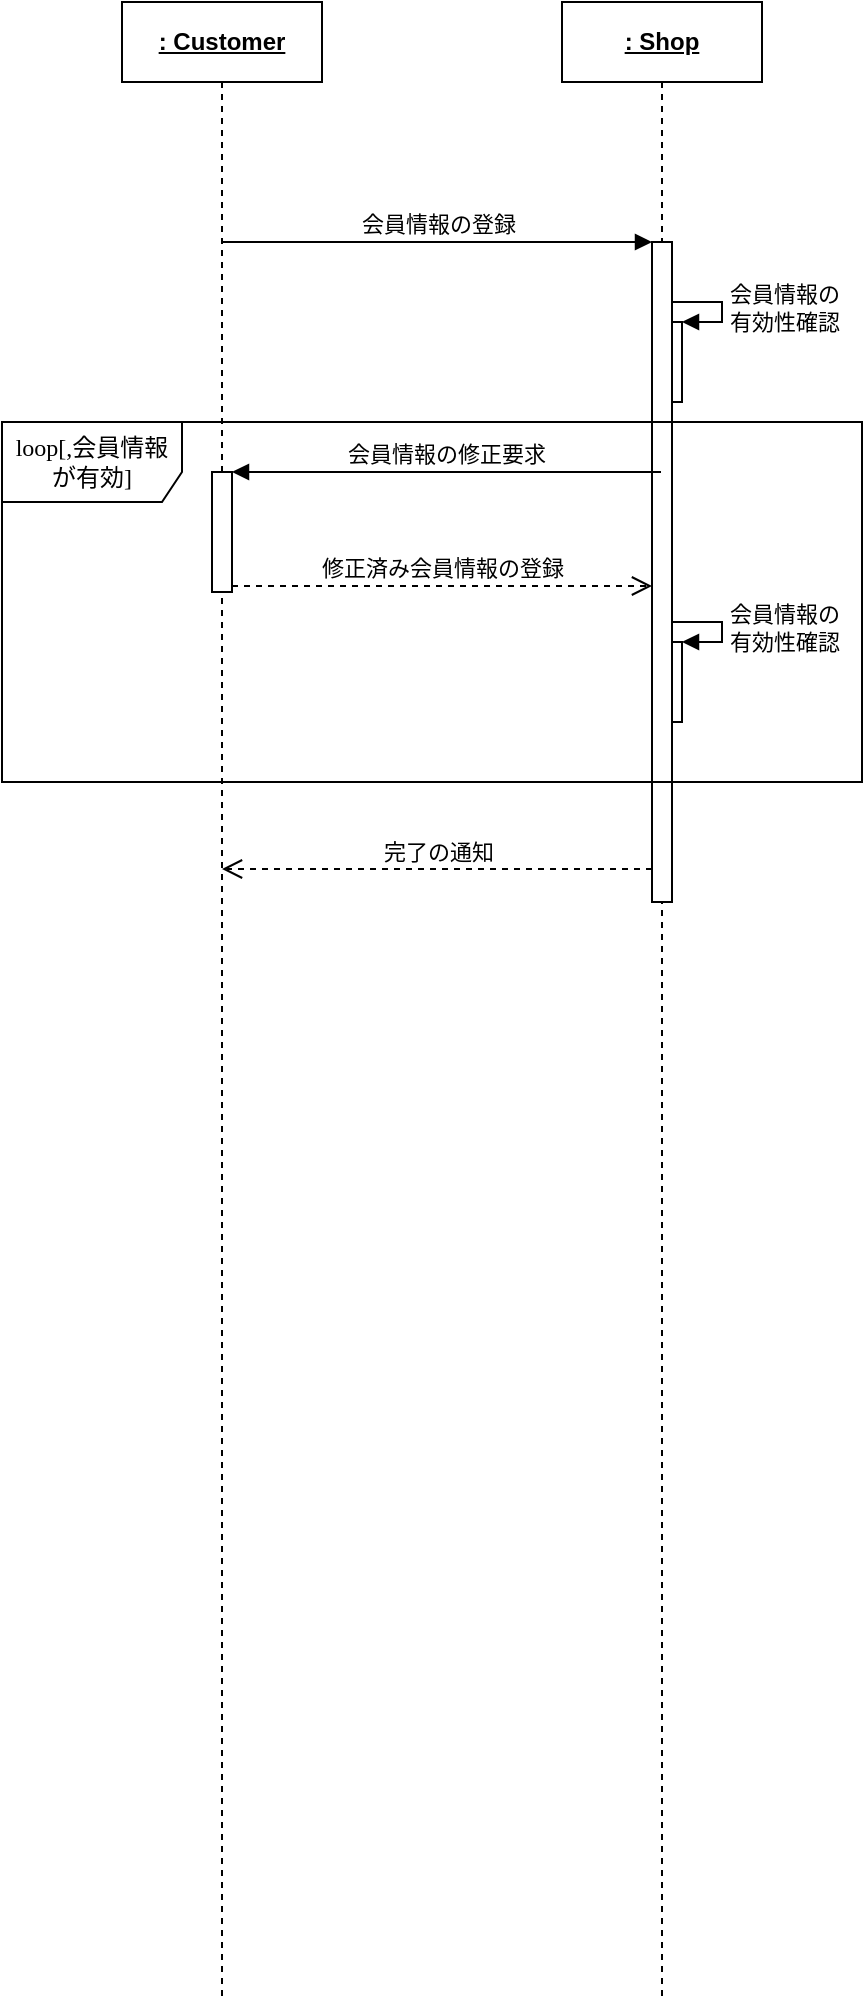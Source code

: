<mxfile version="13.9.1" type="device"><diagram id="MkVmbHgHNmS_N_z46dxM" name="Page-1"><mxGraphModel dx="1422" dy="800" grid="1" gridSize="10" guides="1" tooltips="1" connect="1" arrows="1" fold="1" page="1" pageScale="1" pageWidth="827" pageHeight="1169" math="0" shadow="0"><root><mxCell id="0"/><mxCell id="1" parent="0"/><mxCell id="kOaj7a5wRz8EKeFPACqk-1" value="&lt;u&gt;&lt;b&gt;: Customer&lt;/b&gt;&lt;/u&gt;" style="shape=umlLifeline;perimeter=lifelinePerimeter;whiteSpace=wrap;html=1;container=1;collapsible=0;recursiveResize=0;outlineConnect=0;" vertex="1" parent="1"><mxGeometry x="90" y="120" width="100" height="1000" as="geometry"/></mxCell><mxCell id="kOaj7a5wRz8EKeFPACqk-11" value="" style="html=1;points=[];perimeter=orthogonalPerimeter;fontFamily=&quot;Roboto mono&quot;;fontSource=https%3A%2F%2Ffonts.googleapis.com%2Fcss%3Ffamily%3D%2522Roboto%2Bmono%2522;" vertex="1" parent="kOaj7a5wRz8EKeFPACqk-1"><mxGeometry x="45" y="235" width="10" height="60" as="geometry"/></mxCell><mxCell id="kOaj7a5wRz8EKeFPACqk-4" value="&lt;u&gt;&lt;b&gt;: Shop&lt;/b&gt;&lt;/u&gt;" style="shape=umlLifeline;perimeter=lifelinePerimeter;whiteSpace=wrap;html=1;container=1;collapsible=0;recursiveResize=0;outlineConnect=0;" vertex="1" parent="1"><mxGeometry x="310" y="120" width="100" height="1000" as="geometry"/></mxCell><mxCell id="kOaj7a5wRz8EKeFPACqk-9" value="" style="html=1;points=[];perimeter=orthogonalPerimeter;fontFamily=&quot;Roboto mono&quot;;fontSource=https%3A%2F%2Ffonts.googleapis.com%2Fcss%3Ffamily%3D%2522Roboto%2Bmono%2522;" vertex="1" parent="kOaj7a5wRz8EKeFPACqk-4"><mxGeometry x="50" y="160" width="10" height="40" as="geometry"/></mxCell><mxCell id="kOaj7a5wRz8EKeFPACqk-10" value="会員情報の&lt;br&gt;有効性確認" style="edgeStyle=orthogonalEdgeStyle;html=1;align=left;spacingLeft=2;endArrow=block;rounded=0;entryX=1;entryY=0;fontFamily=&quot;Roboto mono&quot;;fontSource=https%3A%2F%2Ffonts.googleapis.com%2Fcss%3Ffamily%3D%2522Roboto%2Bmono%2522;" edge="1" target="kOaj7a5wRz8EKeFPACqk-9" parent="kOaj7a5wRz8EKeFPACqk-4"><mxGeometry relative="1" as="geometry"><mxPoint x="55" y="150" as="sourcePoint"/><Array as="points"><mxPoint x="80" y="150"/></Array></mxGeometry></mxCell><mxCell id="kOaj7a5wRz8EKeFPACqk-14" value="" style="html=1;points=[];perimeter=orthogonalPerimeter;fontFamily=&quot;Roboto mono&quot;;fontSource=https%3A%2F%2Ffonts.googleapis.com%2Fcss%3Ffamily%3D%2522Roboto%2Bmono%2522;" vertex="1" parent="kOaj7a5wRz8EKeFPACqk-4"><mxGeometry x="50" y="320" width="10" height="40" as="geometry"/></mxCell><mxCell id="kOaj7a5wRz8EKeFPACqk-15" value="会員情報の&lt;br&gt;有効性確認" style="edgeStyle=orthogonalEdgeStyle;html=1;align=left;spacingLeft=2;endArrow=block;rounded=0;entryX=1;entryY=0;fontFamily=&quot;Roboto mono&quot;;fontSource=https%3A%2F%2Ffonts.googleapis.com%2Fcss%3Ffamily%3D%2522Roboto%2Bmono%2522;" edge="1" parent="kOaj7a5wRz8EKeFPACqk-4" target="kOaj7a5wRz8EKeFPACqk-14"><mxGeometry relative="1" as="geometry"><mxPoint x="55" y="310" as="sourcePoint"/><Array as="points"><mxPoint x="80" y="310"/></Array></mxGeometry></mxCell><mxCell id="kOaj7a5wRz8EKeFPACqk-5" value="" style="html=1;points=[];perimeter=orthogonalPerimeter;fontFamily=&quot;Roboto mono&quot;;fontSource=https%3A%2F%2Ffonts.googleapis.com%2Fcss%3Ffamily%3D%2522Roboto%2Bmono%2522;" vertex="1" parent="kOaj7a5wRz8EKeFPACqk-4"><mxGeometry x="45" y="120" width="10" height="330" as="geometry"/></mxCell><mxCell id="kOaj7a5wRz8EKeFPACqk-6" value="会員情報の登録" style="html=1;verticalAlign=bottom;endArrow=block;entryX=0;entryY=0;fontFamily=&quot;Roboto mono&quot;;fontSource=https%3A%2F%2Ffonts.googleapis.com%2Fcss%3Ffamily%3D%2522Roboto%2Bmono%2522;" edge="1" target="kOaj7a5wRz8EKeFPACqk-5" parent="1" source="kOaj7a5wRz8EKeFPACqk-1"><mxGeometry relative="1" as="geometry"><mxPoint x="220" y="240" as="sourcePoint"/></mxGeometry></mxCell><mxCell id="kOaj7a5wRz8EKeFPACqk-7" value="完了の通知" style="html=1;verticalAlign=bottom;endArrow=open;dashed=1;endSize=8;exitX=0;exitY=0.95;fontFamily=&quot;Roboto mono&quot;;fontSource=https%3A%2F%2Ffonts.googleapis.com%2Fcss%3Ffamily%3D%2522Roboto%2Bmono%2522;" edge="1" source="kOaj7a5wRz8EKeFPACqk-5" parent="1" target="kOaj7a5wRz8EKeFPACqk-1"><mxGeometry relative="1" as="geometry"><mxPoint x="220" y="316" as="targetPoint"/></mxGeometry></mxCell><mxCell id="kOaj7a5wRz8EKeFPACqk-12" value="会員情報の修正要求" style="html=1;verticalAlign=bottom;endArrow=block;entryX=1;entryY=0;fontFamily=&quot;Roboto mono&quot;;fontSource=https%3A%2F%2Ffonts.googleapis.com%2Fcss%3Ffamily%3D%2522Roboto%2Bmono%2522;" edge="1" target="kOaj7a5wRz8EKeFPACqk-11" parent="1" source="kOaj7a5wRz8EKeFPACqk-4"><mxGeometry relative="1" as="geometry"><mxPoint x="200" y="320" as="sourcePoint"/></mxGeometry></mxCell><mxCell id="kOaj7a5wRz8EKeFPACqk-13" value="修正済み会員情報の登録" style="html=1;verticalAlign=bottom;endArrow=open;dashed=1;endSize=8;exitX=1;exitY=0.95;fontFamily=&quot;Roboto mono&quot;;fontSource=https%3A%2F%2Ffonts.googleapis.com%2Fcss%3Ffamily%3D%2522Roboto%2Bmono%2522;" edge="1" source="kOaj7a5wRz8EKeFPACqk-11" parent="1" target="kOaj7a5wRz8EKeFPACqk-5"><mxGeometry relative="1" as="geometry"><mxPoint x="200" y="412" as="targetPoint"/></mxGeometry></mxCell><mxCell id="kOaj7a5wRz8EKeFPACqk-16" value="loop[,会員情報が有効]" style="shape=umlFrame;whiteSpace=wrap;html=1;width=90;height=40;fontFamily=&quot;Roboto mono&quot;;fontSource=https%3A%2F%2Ffonts.googleapis.com%2Fcss%3Ffamily%3D%2522Roboto%2Bmono%2522;" vertex="1" parent="1"><mxGeometry x="30" y="330" width="430" height="180" as="geometry"/></mxCell></root></mxGraphModel></diagram></mxfile>